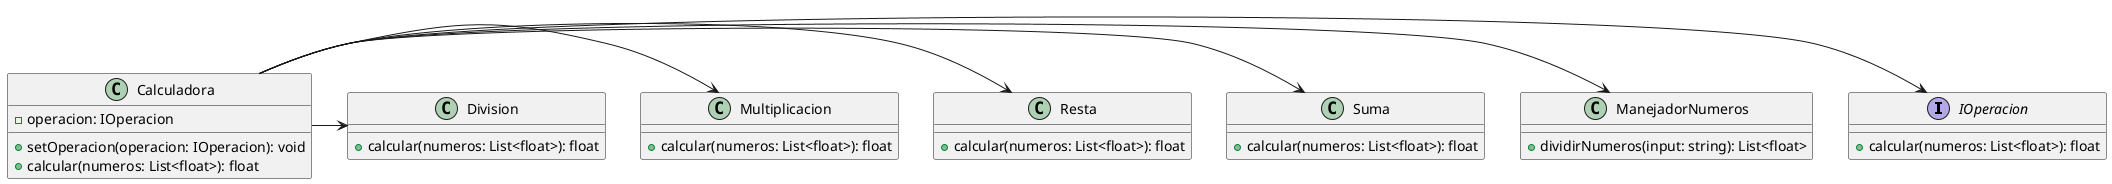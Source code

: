 @startuml
interface IOperacion {
    + calcular(numeros: List<float>): float
}

class Suma {
    + calcular(numeros: List<float>): float
}

class Resta {
    + calcular(numeros: List<float>): float
}

class Multiplicacion {
    + calcular(numeros: List<float>): float
}

class Division {
    + calcular(numeros: List<float>): float
}

class Calculadora {
    - operacion: IOperacion

    + setOperacion(operacion: IOperacion): void
    + calcular(numeros: List<float>): float
}

class ManejadorNumeros {
    + dividirNumeros(input: string): List<float>
}

Calculadora -> IOperacion
Calculadora -> ManejadorNumeros
Calculadora -> Suma
Calculadora -> Resta
Calculadora -> Multiplicacion
Calculadora -> Division
@enduml

